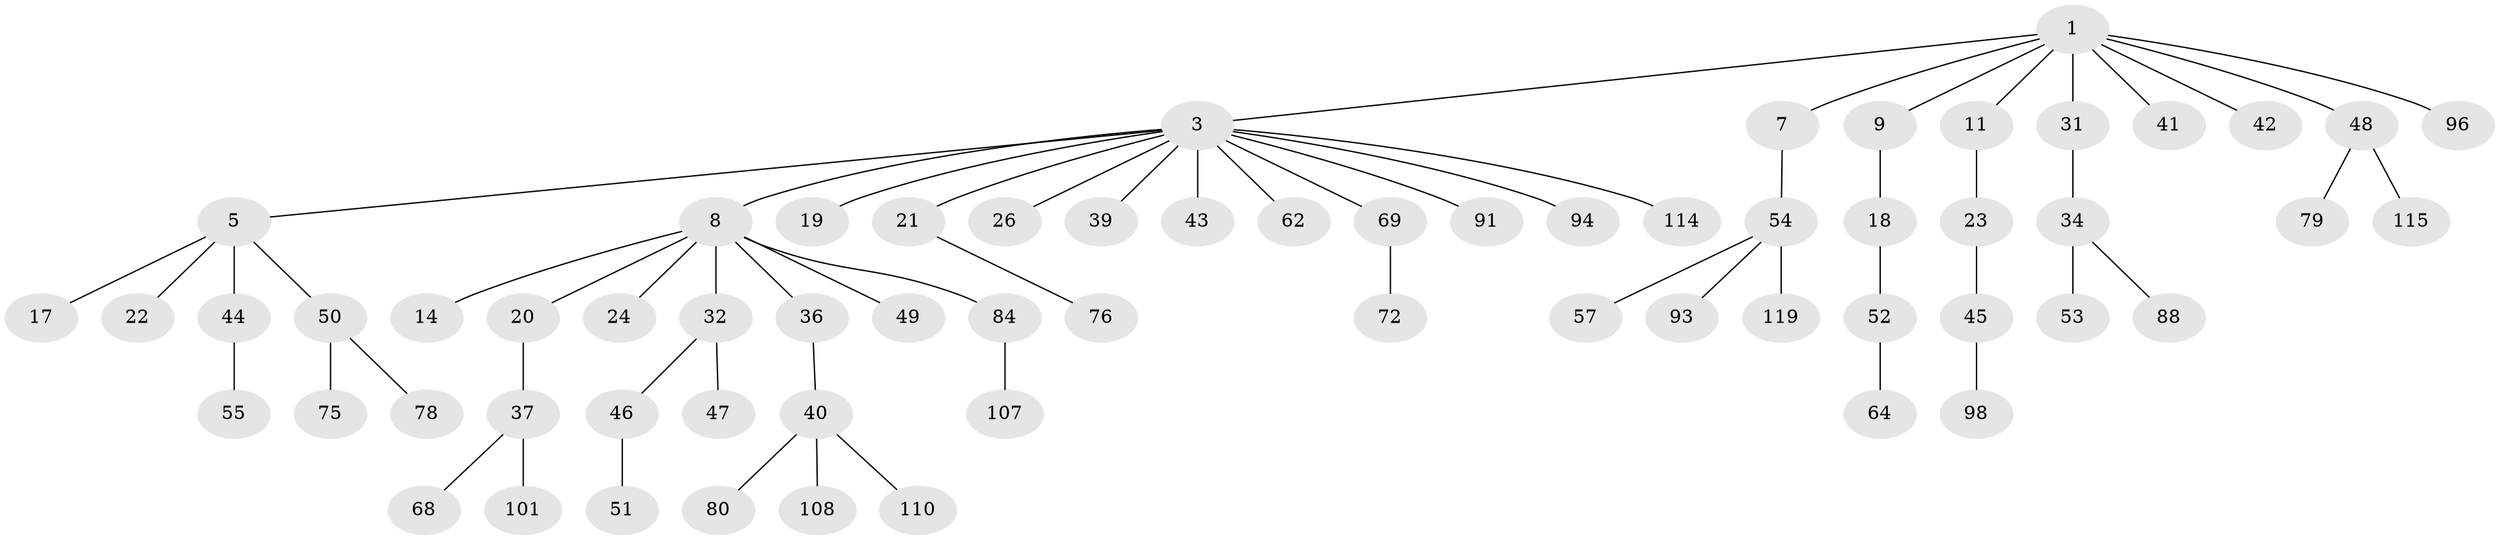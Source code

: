 // original degree distribution, {3: 0.15625, 8: 0.0078125, 5: 0.015625, 6: 0.03125, 7: 0.0078125, 2: 0.234375, 1: 0.5078125, 4: 0.0390625}
// Generated by graph-tools (version 1.1) at 2025/15/03/09/25 04:15:22]
// undirected, 64 vertices, 63 edges
graph export_dot {
graph [start="1"]
  node [color=gray90,style=filled];
  1 [super="+2+25"];
  3 [super="+4+10+70"];
  5 [super="+6+13+12"];
  7 [super="+120"];
  8 [super="+16+125+33"];
  9 [super="+29"];
  11;
  14;
  17 [super="+65+82"];
  18 [super="+105"];
  19;
  20 [super="+27"];
  21;
  22 [super="+100"];
  23 [super="+35+99+58"];
  24;
  26;
  31;
  32 [super="+73"];
  34 [super="+38"];
  36;
  37;
  39 [super="+127+126"];
  40 [super="+67"];
  41;
  42;
  43 [super="+83"];
  44;
  45;
  46 [super="+60+56"];
  47 [super="+111"];
  48;
  49 [super="+63+66"];
  50;
  51;
  52;
  53;
  54;
  55;
  57;
  62 [super="+77"];
  64 [super="+116"];
  68;
  69 [super="+104"];
  72 [super="+113+124+86"];
  75 [super="+102+92"];
  76;
  78;
  79;
  80;
  84;
  88;
  91;
  93;
  94;
  96;
  98;
  101 [super="+112"];
  107;
  108 [super="+123"];
  110;
  114;
  115 [super="+118"];
  119;
  1 -- 96;
  1 -- 3;
  1 -- 7;
  1 -- 9;
  1 -- 41;
  1 -- 11;
  1 -- 42;
  1 -- 31;
  1 -- 48;
  3 -- 5;
  3 -- 114;
  3 -- 19;
  3 -- 69;
  3 -- 39;
  3 -- 8;
  3 -- 91;
  3 -- 21;
  3 -- 94;
  3 -- 26;
  3 -- 43;
  3 -- 62;
  5 -- 22;
  5 -- 44;
  5 -- 50;
  5 -- 17;
  7 -- 54;
  8 -- 14;
  8 -- 24;
  8 -- 32;
  8 -- 49;
  8 -- 36;
  8 -- 20;
  8 -- 84;
  9 -- 18;
  11 -- 23;
  18 -- 52;
  20 -- 37;
  21 -- 76;
  23 -- 45;
  31 -- 34;
  32 -- 46;
  32 -- 47;
  34 -- 53;
  34 -- 88;
  36 -- 40;
  37 -- 68;
  37 -- 101;
  40 -- 80;
  40 -- 108;
  40 -- 110;
  44 -- 55;
  45 -- 98;
  46 -- 51;
  48 -- 79;
  48 -- 115;
  50 -- 75;
  50 -- 78;
  52 -- 64;
  54 -- 57;
  54 -- 93;
  54 -- 119;
  69 -- 72;
  84 -- 107;
}
